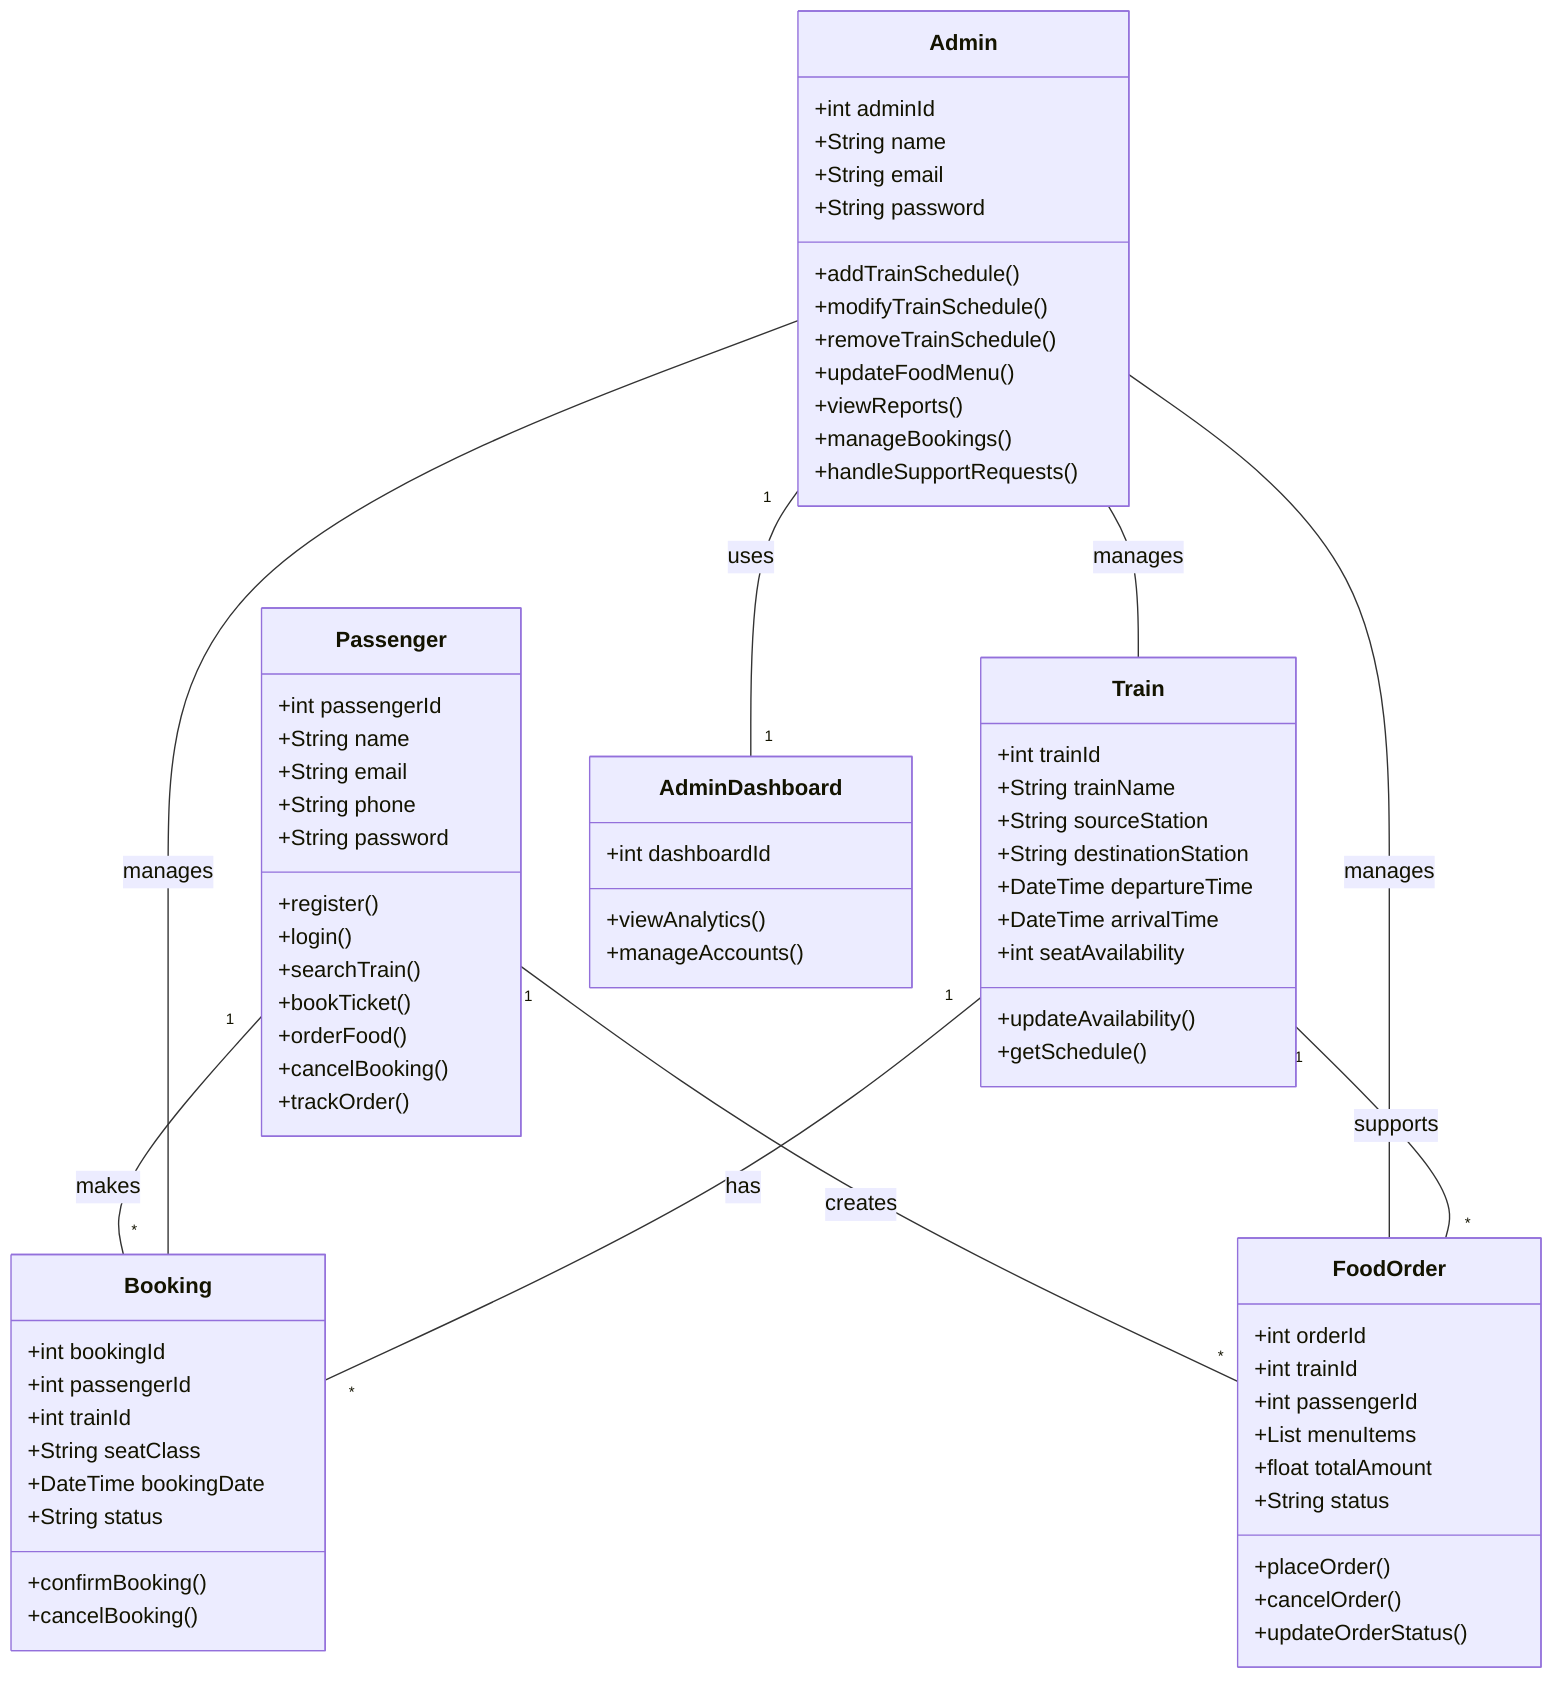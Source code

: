 classDiagram
    class Passenger {
        +int passengerId
        +String name
        +String email
        +String phone
        +String password
        +register()
        +login()
        +searchTrain()
        +bookTicket()
        +orderFood()
        +cancelBooking()
        +trackOrder()
    }

    class Admin {
        +int adminId
        +String name
        +String email
        +String password
        +addTrainSchedule()
        +modifyTrainSchedule()
        +removeTrainSchedule()
        +updateFoodMenu()
        +viewReports()
        +manageBookings()
        +handleSupportRequests()
    }

    class Train {
        +int trainId
        +String trainName
        +String sourceStation
        +String destinationStation
        +DateTime departureTime
        +DateTime arrivalTime
        +int seatAvailability
        +updateAvailability()
        +getSchedule()
    }

    class FoodOrder {
        +int orderId
        +int trainId
        +int passengerId
        +List menuItems
        +float totalAmount
        +String status
        +placeOrder()
        +cancelOrder()
        +updateOrderStatus()
    }

    class Booking {
        +int bookingId
        +int passengerId
        +int trainId
        +String seatClass
        +DateTime bookingDate
        +String status
        +confirmBooking()
        +cancelBooking()
    }

    class AdminDashboard {
        +int dashboardId
        +viewAnalytics()
        +manageAccounts()
    }

    Passenger "1" -- "*" Booking : makes
    Passenger "1" -- "*" FoodOrder : creates
    Admin -- Train : manages
    Admin -- FoodOrder : manages
    Admin -- Booking : manages
    Train "1" -- "*" Booking : has
    Train "1" -- "*" FoodOrder : supports
    Admin "1" -- "1" AdminDashboard : uses